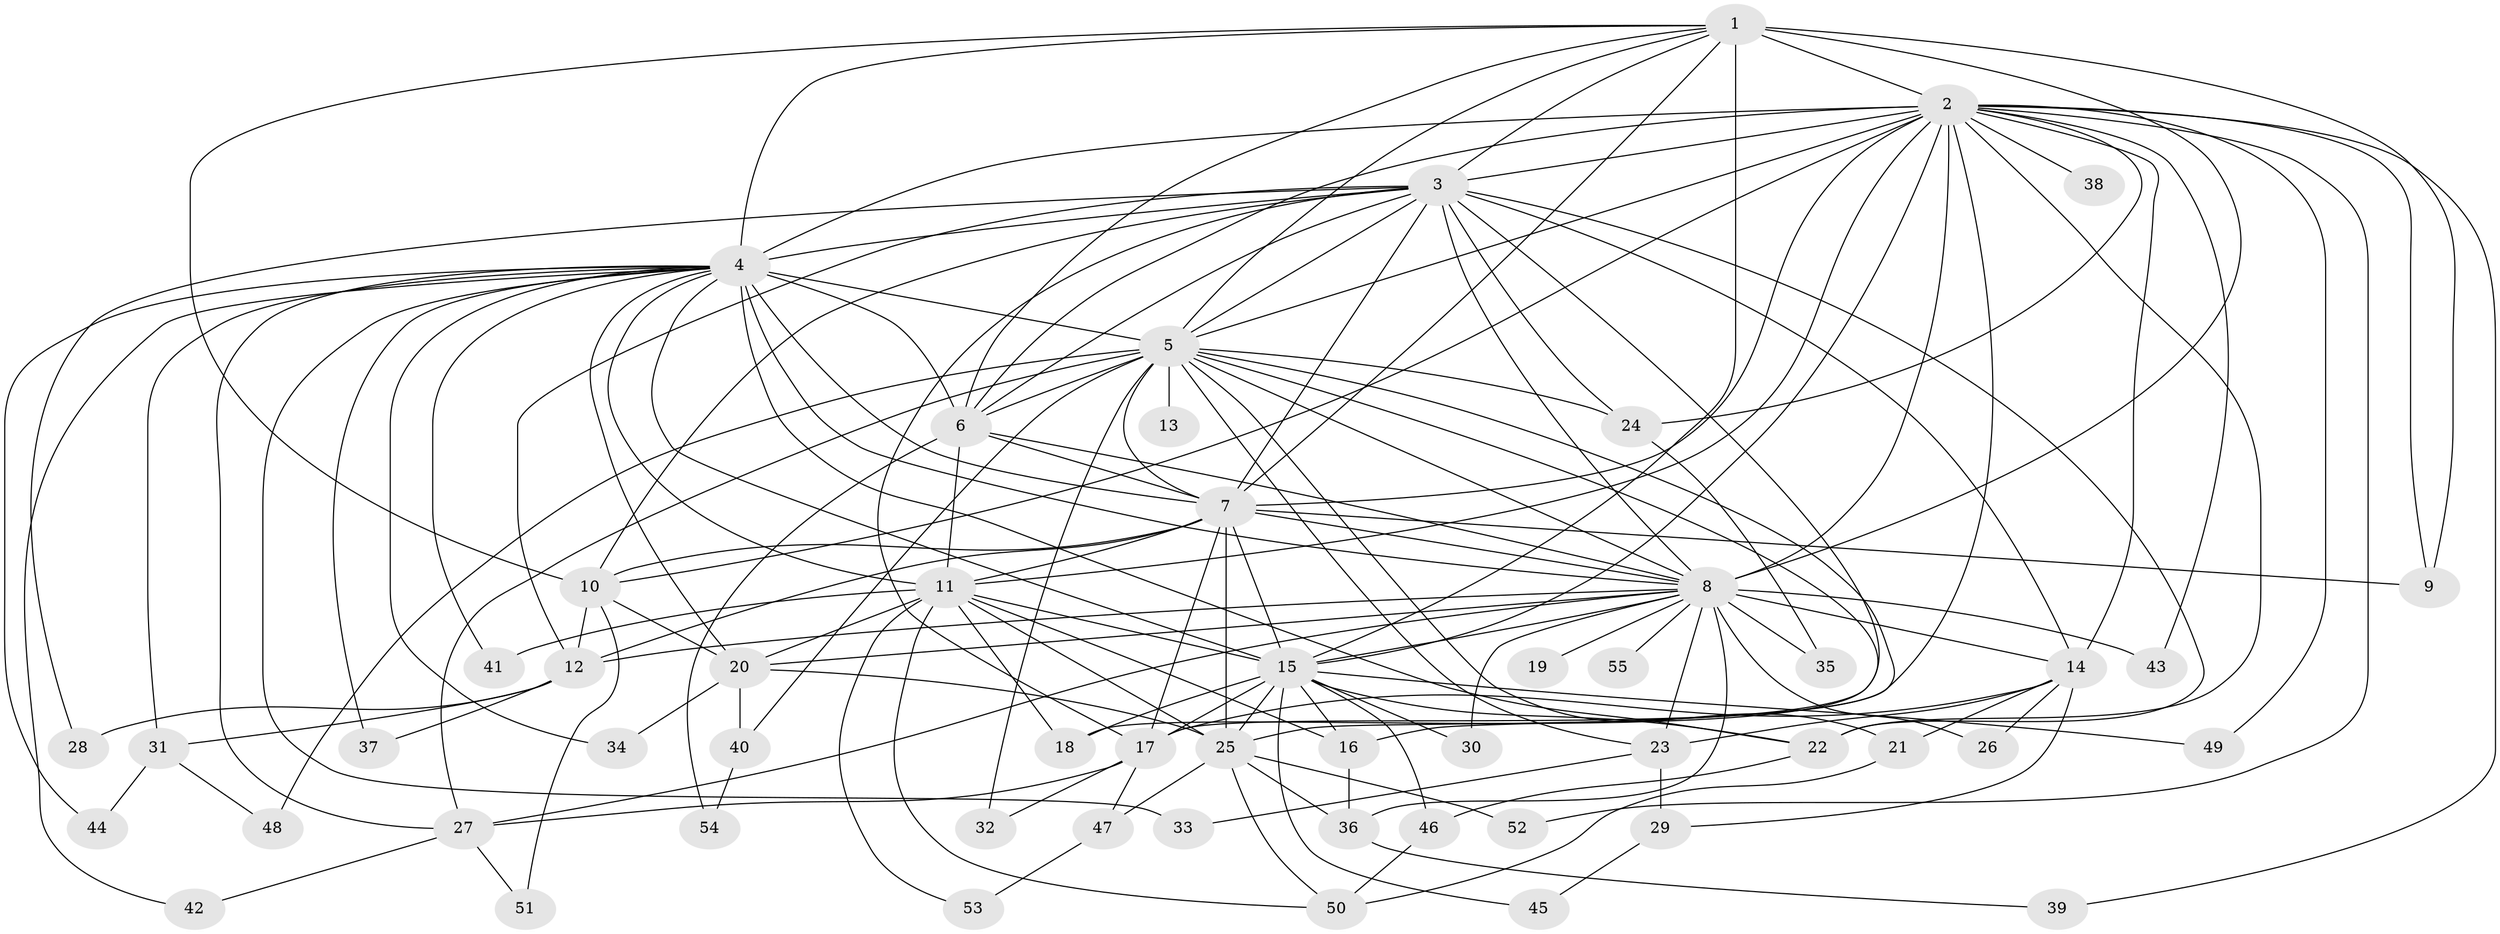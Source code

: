 // original degree distribution, {24: 0.01834862385321101, 26: 0.009174311926605505, 19: 0.027522935779816515, 14: 0.009174311926605505, 22: 0.009174311926605505, 13: 0.009174311926605505, 25: 0.009174311926605505, 3: 0.1926605504587156, 6: 0.027522935779816515, 2: 0.5321100917431193, 9: 0.009174311926605505, 5: 0.03669724770642202, 4: 0.09174311926605505, 8: 0.009174311926605505, 7: 0.009174311926605505}
// Generated by graph-tools (version 1.1) at 2025/35/03/09/25 02:35:04]
// undirected, 55 vertices, 149 edges
graph export_dot {
graph [start="1"]
  node [color=gray90,style=filled];
  1;
  2;
  3;
  4;
  5;
  6;
  7;
  8;
  9;
  10;
  11;
  12;
  13;
  14;
  15;
  16;
  17;
  18;
  19;
  20;
  21;
  22;
  23;
  24;
  25;
  26;
  27;
  28;
  29;
  30;
  31;
  32;
  33;
  34;
  35;
  36;
  37;
  38;
  39;
  40;
  41;
  42;
  43;
  44;
  45;
  46;
  47;
  48;
  49;
  50;
  51;
  52;
  53;
  54;
  55;
  1 -- 2 [weight=1.0];
  1 -- 3 [weight=2.0];
  1 -- 4 [weight=2.0];
  1 -- 5 [weight=1.0];
  1 -- 6 [weight=1.0];
  1 -- 7 [weight=2.0];
  1 -- 8 [weight=1.0];
  1 -- 9 [weight=1.0];
  1 -- 10 [weight=1.0];
  1 -- 15 [weight=12.0];
  2 -- 3 [weight=2.0];
  2 -- 4 [weight=2.0];
  2 -- 5 [weight=1.0];
  2 -- 6 [weight=1.0];
  2 -- 7 [weight=2.0];
  2 -- 8 [weight=1.0];
  2 -- 9 [weight=1.0];
  2 -- 10 [weight=1.0];
  2 -- 11 [weight=1.0];
  2 -- 14 [weight=2.0];
  2 -- 15 [weight=1.0];
  2 -- 17 [weight=2.0];
  2 -- 22 [weight=1.0];
  2 -- 24 [weight=1.0];
  2 -- 38 [weight=1.0];
  2 -- 39 [weight=1.0];
  2 -- 43 [weight=1.0];
  2 -- 49 [weight=1.0];
  2 -- 52 [weight=1.0];
  3 -- 4 [weight=4.0];
  3 -- 5 [weight=2.0];
  3 -- 6 [weight=2.0];
  3 -- 7 [weight=3.0];
  3 -- 8 [weight=3.0];
  3 -- 10 [weight=1.0];
  3 -- 12 [weight=1.0];
  3 -- 14 [weight=6.0];
  3 -- 17 [weight=1.0];
  3 -- 18 [weight=1.0];
  3 -- 22 [weight=3.0];
  3 -- 24 [weight=2.0];
  3 -- 28 [weight=1.0];
  4 -- 5 [weight=2.0];
  4 -- 6 [weight=3.0];
  4 -- 7 [weight=2.0];
  4 -- 8 [weight=2.0];
  4 -- 11 [weight=1.0];
  4 -- 15 [weight=1.0];
  4 -- 20 [weight=1.0];
  4 -- 22 [weight=1.0];
  4 -- 27 [weight=1.0];
  4 -- 31 [weight=1.0];
  4 -- 33 [weight=1.0];
  4 -- 34 [weight=1.0];
  4 -- 37 [weight=1.0];
  4 -- 41 [weight=1.0];
  4 -- 42 [weight=1.0];
  4 -- 44 [weight=1.0];
  5 -- 6 [weight=2.0];
  5 -- 7 [weight=1.0];
  5 -- 8 [weight=1.0];
  5 -- 13 [weight=1.0];
  5 -- 16 [weight=2.0];
  5 -- 21 [weight=1.0];
  5 -- 23 [weight=1.0];
  5 -- 24 [weight=1.0];
  5 -- 25 [weight=1.0];
  5 -- 27 [weight=1.0];
  5 -- 32 [weight=1.0];
  5 -- 40 [weight=1.0];
  5 -- 48 [weight=1.0];
  6 -- 7 [weight=1.0];
  6 -- 8 [weight=1.0];
  6 -- 11 [weight=1.0];
  6 -- 54 [weight=1.0];
  7 -- 8 [weight=1.0];
  7 -- 9 [weight=1.0];
  7 -- 10 [weight=1.0];
  7 -- 11 [weight=1.0];
  7 -- 12 [weight=1.0];
  7 -- 15 [weight=1.0];
  7 -- 17 [weight=1.0];
  7 -- 25 [weight=6.0];
  8 -- 12 [weight=1.0];
  8 -- 14 [weight=1.0];
  8 -- 15 [weight=1.0];
  8 -- 19 [weight=1.0];
  8 -- 20 [weight=1.0];
  8 -- 23 [weight=1.0];
  8 -- 26 [weight=1.0];
  8 -- 27 [weight=1.0];
  8 -- 30 [weight=1.0];
  8 -- 35 [weight=1.0];
  8 -- 36 [weight=1.0];
  8 -- 43 [weight=1.0];
  8 -- 55 [weight=1.0];
  10 -- 12 [weight=1.0];
  10 -- 20 [weight=1.0];
  10 -- 51 [weight=1.0];
  11 -- 15 [weight=2.0];
  11 -- 16 [weight=1.0];
  11 -- 18 [weight=1.0];
  11 -- 20 [weight=2.0];
  11 -- 25 [weight=1.0];
  11 -- 41 [weight=1.0];
  11 -- 50 [weight=1.0];
  11 -- 53 [weight=1.0];
  12 -- 28 [weight=1.0];
  12 -- 31 [weight=1.0];
  12 -- 37 [weight=1.0];
  14 -- 17 [weight=1.0];
  14 -- 21 [weight=1.0];
  14 -- 23 [weight=2.0];
  14 -- 26 [weight=1.0];
  14 -- 29 [weight=1.0];
  15 -- 16 [weight=1.0];
  15 -- 17 [weight=2.0];
  15 -- 18 [weight=1.0];
  15 -- 22 [weight=1.0];
  15 -- 25 [weight=1.0];
  15 -- 30 [weight=1.0];
  15 -- 45 [weight=1.0];
  15 -- 46 [weight=1.0];
  15 -- 49 [weight=1.0];
  16 -- 36 [weight=1.0];
  17 -- 27 [weight=1.0];
  17 -- 32 [weight=1.0];
  17 -- 47 [weight=1.0];
  20 -- 25 [weight=1.0];
  20 -- 34 [weight=1.0];
  20 -- 40 [weight=1.0];
  21 -- 50 [weight=1.0];
  22 -- 46 [weight=1.0];
  23 -- 29 [weight=1.0];
  23 -- 33 [weight=1.0];
  24 -- 35 [weight=1.0];
  25 -- 36 [weight=1.0];
  25 -- 47 [weight=1.0];
  25 -- 50 [weight=1.0];
  25 -- 52 [weight=1.0];
  27 -- 42 [weight=1.0];
  27 -- 51 [weight=1.0];
  29 -- 45 [weight=1.0];
  31 -- 44 [weight=1.0];
  31 -- 48 [weight=1.0];
  36 -- 39 [weight=1.0];
  40 -- 54 [weight=1.0];
  46 -- 50 [weight=1.0];
  47 -- 53 [weight=1.0];
}
